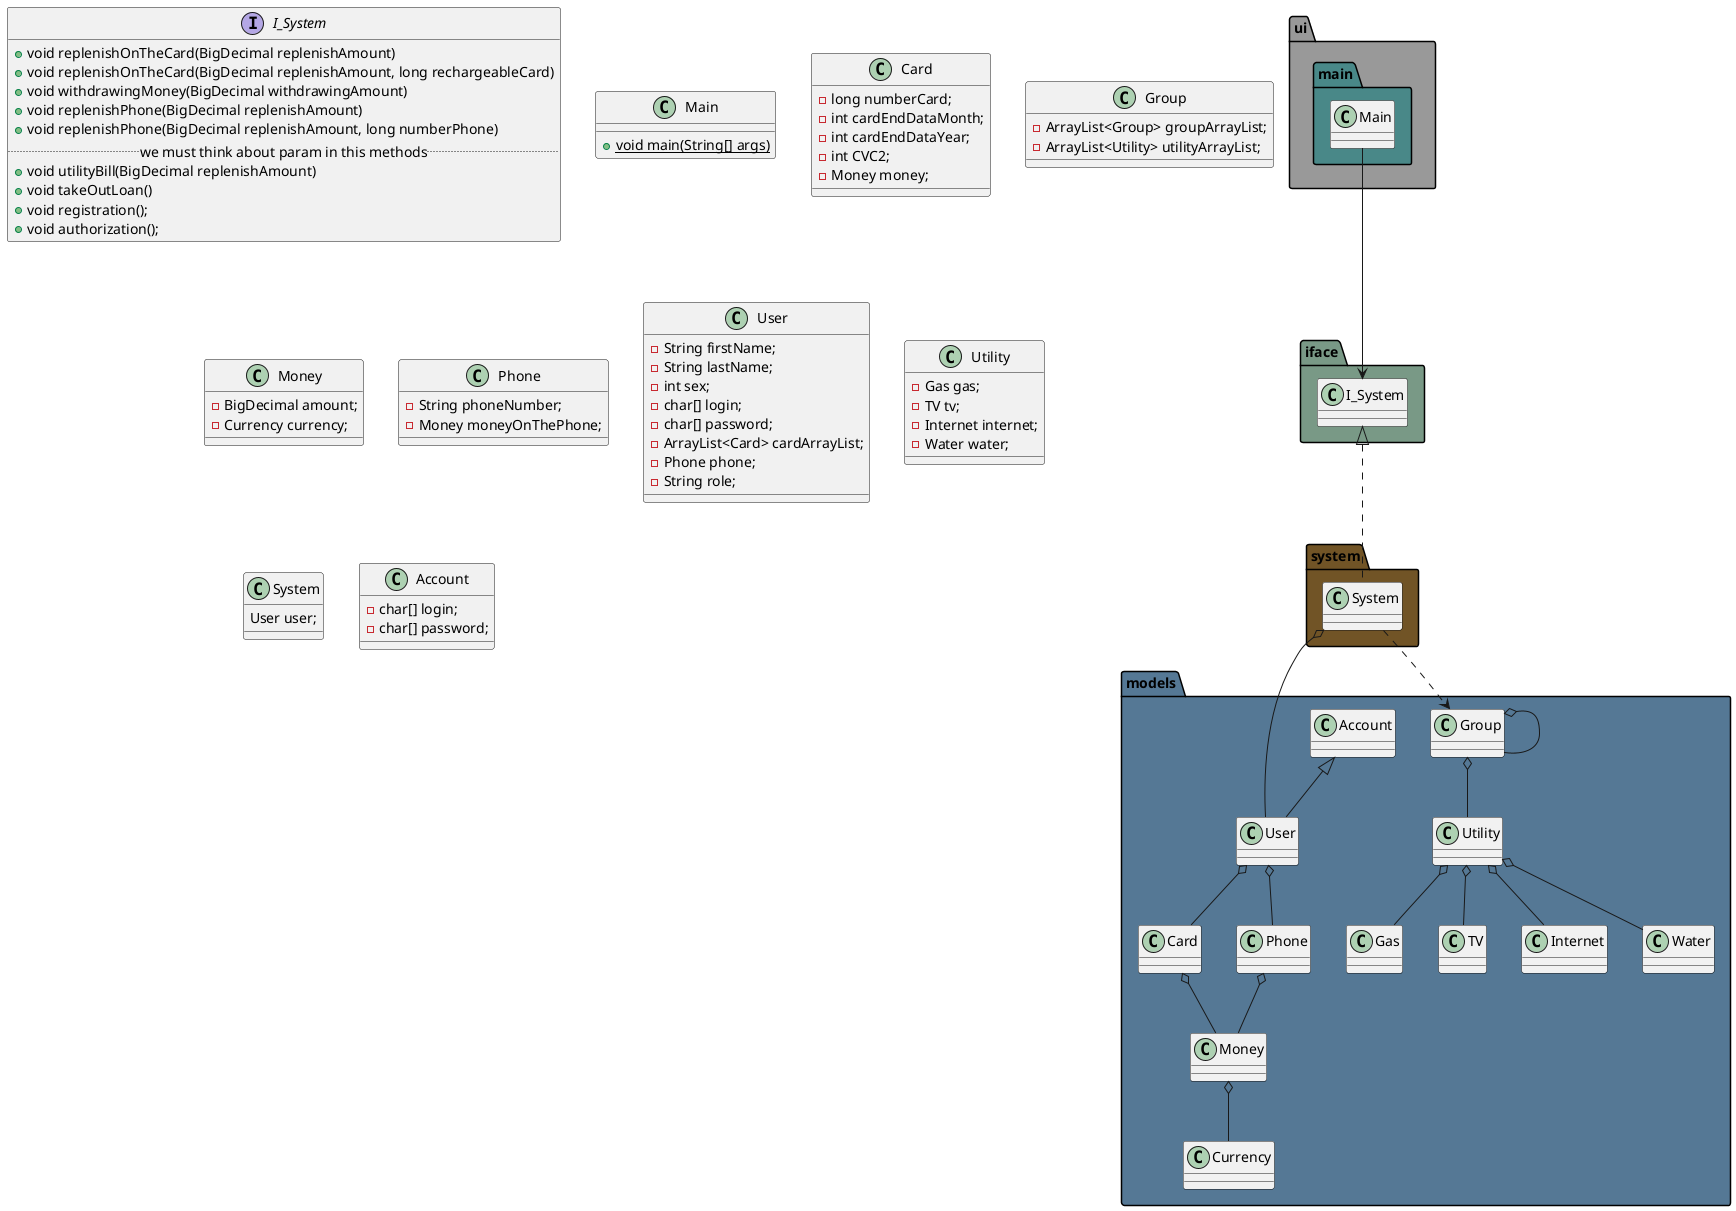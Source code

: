 @startuml

package "models" #557895 {
  User o-- Card
  User o-- Phone
  Card o-- Money
  Money o-- Currency
  Phone o-- Money
  Group o-- Group
  Group o-- Utility
  Utility o-- Gas
  Utility o-- TV
  Utility o-- Internet
  Utility o-- Water
  Account <|-- User
}

package "system" #715426 {
      System ..> Group
      System o-- User
}

package "iface" #799986 {
    I_System <|.. System
}

package "ui" #999999{

    package "main" #498888{
          Main --> I_System
    }
}

interface I_System {
    +void replenishOnTheCard(BigDecimal replenishAmount)
    +void replenishOnTheCard(BigDecimal replenishAmount, long rechargeableCard)
    +void withdrawingMoney(BigDecimal withdrawingAmount)
    +void replenishPhone(BigDecimal replenishAmount)
    +void replenishPhone(BigDecimal replenishAmount, long numberPhone)
    .. we must think about param in this methods..
    +void utilityBill(BigDecimal replenishAmount)
    +void takeOutLoan()
    +void registration();
    +void authorization();
}
class Main {
    + {static} void main(String[] args)
}
class Card {
    - long numberCard;
    - int cardEndDataMonth;
    - int cardEndDataYear;
    - int CVC2;
    - Money money;
}

class Group {
    - ArrayList<Group> groupArrayList;
    - ArrayList<Utility> utilityArrayList;
}

class Money {
    - BigDecimal amount;
    - Currency currency;
}

class Phone {
    - String phoneNumber;
    - Money moneyOnThePhone;
}

class User {
    - String firstName;
    - String lastName;
    - int sex;
    - char[] login;
    - char[] password;
    - ArrayList<Card> cardArrayList;
    - Phone phone;
    - String role;
}

class Utility {
     - Gas gas;
     - TV tv;
     - Internet internet;
     - Water water;
}

class System{
    User user;
}

class Account {
    - char[] login;
    - char[] password;
}
@enduml